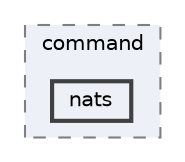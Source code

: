 digraph "dev.sharpishly.com/website/app/command/nats"
{
 // LATEX_PDF_SIZE
  bgcolor="transparent";
  edge [fontname=Helvetica,fontsize=10,labelfontname=Helvetica,labelfontsize=10];
  node [fontname=Helvetica,fontsize=10,shape=box,height=0.2,width=0.4];
  compound=true
  subgraph clusterdir_bb13c3f2b5a12399f8f39e0c51bb2d39 {
    graph [ bgcolor="#edf0f7", pencolor="grey50", label="command", fontname=Helvetica,fontsize=10 style="filled,dashed", URL="dir_bb13c3f2b5a12399f8f39e0c51bb2d39.html",tooltip=""]
  dir_5b02c13a19eeff84bd22337d78ffc101 [label="nats", fillcolor="#edf0f7", color="grey25", style="filled,bold", URL="dir_5b02c13a19eeff84bd22337d78ffc101.html",tooltip=""];
  }
}
